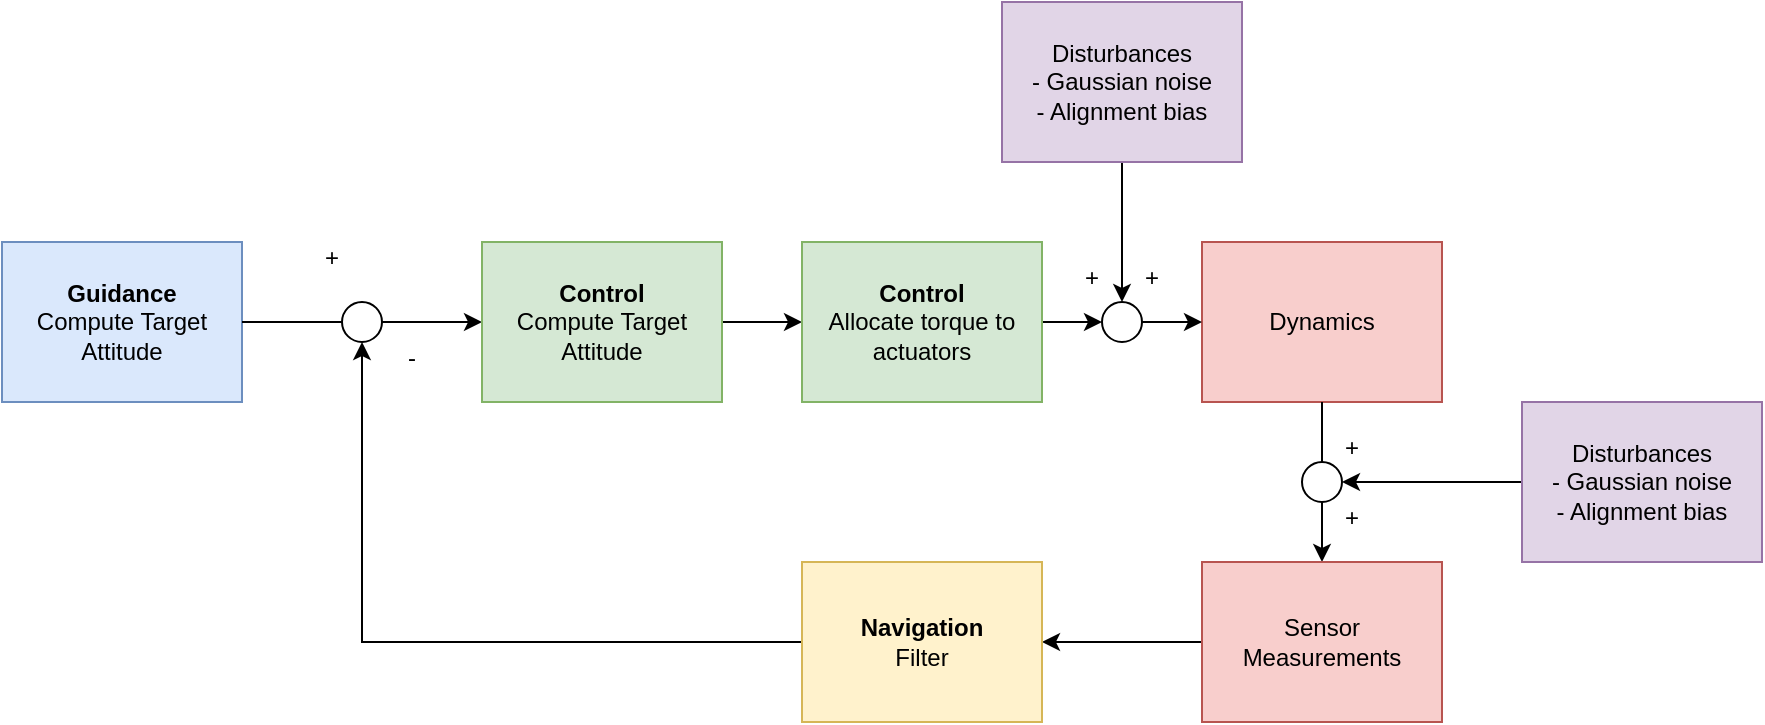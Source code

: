 <mxfile version="15.8.7" type="device" pages="2"><diagram id="_QEaPqHxRn-jxlMOSUVg" name="Page-1"><mxGraphModel dx="1148" dy="721" grid="1" gridSize="10" guides="1" tooltips="1" connect="1" arrows="1" fold="1" page="1" pageScale="1" pageWidth="1100" pageHeight="850" math="0" shadow="0"><root><mxCell id="0"/><mxCell id="1" parent="0"/><mxCell id="atCwj02nx9w8eOT6texb-10" style="edgeStyle=orthogonalEdgeStyle;rounded=0;orthogonalLoop=1;jettySize=auto;html=1;entryX=0;entryY=0.5;entryDx=0;entryDy=0;startArrow=none;" edge="1" parent="1" source="atCwj02nx9w8eOT6texb-22" target="atCwj02nx9w8eOT6texb-2"><mxGeometry relative="1" as="geometry"/></mxCell><mxCell id="atCwj02nx9w8eOT6texb-1" value="&lt;b&gt;Guidance&lt;/b&gt;&lt;br&gt;Compute Target Attitude" style="rounded=0;whiteSpace=wrap;html=1;fillColor=#dae8fc;strokeColor=#6c8ebf;" vertex="1" parent="1"><mxGeometry x="40" y="200" width="120" height="80" as="geometry"/></mxCell><mxCell id="atCwj02nx9w8eOT6texb-11" style="edgeStyle=orthogonalEdgeStyle;rounded=0;orthogonalLoop=1;jettySize=auto;html=1;" edge="1" parent="1" source="atCwj02nx9w8eOT6texb-2" target="atCwj02nx9w8eOT6texb-3"><mxGeometry relative="1" as="geometry"/></mxCell><mxCell id="atCwj02nx9w8eOT6texb-2" value="&lt;b&gt;Control&lt;br&gt;&lt;/b&gt;Compute Target Attitude" style="rounded=0;whiteSpace=wrap;html=1;fillColor=#d5e8d4;strokeColor=#82b366;" vertex="1" parent="1"><mxGeometry x="280" y="200" width="120" height="80" as="geometry"/></mxCell><mxCell id="atCwj02nx9w8eOT6texb-12" style="edgeStyle=orthogonalEdgeStyle;rounded=0;orthogonalLoop=1;jettySize=auto;html=1;entryX=0;entryY=0.5;entryDx=0;entryDy=0;" edge="1" parent="1" source="atCwj02nx9w8eOT6texb-3" target="atCwj02nx9w8eOT6texb-8"><mxGeometry relative="1" as="geometry"/></mxCell><mxCell id="atCwj02nx9w8eOT6texb-3" value="&lt;b&gt;Control&lt;/b&gt;&lt;br&gt;Allocate torque to actuators" style="rounded=0;whiteSpace=wrap;html=1;fillColor=#d5e8d4;strokeColor=#82b366;" vertex="1" parent="1"><mxGeometry x="440" y="200" width="120" height="80" as="geometry"/></mxCell><mxCell id="atCwj02nx9w8eOT6texb-14" style="edgeStyle=orthogonalEdgeStyle;rounded=0;orthogonalLoop=1;jettySize=auto;html=1;entryX=0.5;entryY=0;entryDx=0;entryDy=0;startArrow=none;" edge="1" parent="1" source="atCwj02nx9w8eOT6texb-18" target="atCwj02nx9w8eOT6texb-5"><mxGeometry relative="1" as="geometry"/></mxCell><mxCell id="atCwj02nx9w8eOT6texb-4" value="Dynamics" style="rounded=0;whiteSpace=wrap;html=1;fillColor=#f8cecc;strokeColor=#b85450;" vertex="1" parent="1"><mxGeometry x="640" y="200" width="120" height="80" as="geometry"/></mxCell><mxCell id="atCwj02nx9w8eOT6texb-15" style="edgeStyle=orthogonalEdgeStyle;rounded=0;orthogonalLoop=1;jettySize=auto;html=1;entryX=1;entryY=0.5;entryDx=0;entryDy=0;" edge="1" parent="1" source="atCwj02nx9w8eOT6texb-5" target="atCwj02nx9w8eOT6texb-6"><mxGeometry relative="1" as="geometry"/></mxCell><mxCell id="atCwj02nx9w8eOT6texb-5" value="Sensor Measurements" style="rounded=0;whiteSpace=wrap;html=1;fillColor=#f8cecc;strokeColor=#b85450;" vertex="1" parent="1"><mxGeometry x="640" y="360" width="120" height="80" as="geometry"/></mxCell><mxCell id="atCwj02nx9w8eOT6texb-16" style="edgeStyle=orthogonalEdgeStyle;rounded=0;orthogonalLoop=1;jettySize=auto;html=1;entryX=0.5;entryY=1;entryDx=0;entryDy=0;" edge="1" parent="1" source="atCwj02nx9w8eOT6texb-6" target="atCwj02nx9w8eOT6texb-22"><mxGeometry relative="1" as="geometry"><Array as="points"><mxPoint x="220" y="400"/></Array></mxGeometry></mxCell><mxCell id="atCwj02nx9w8eOT6texb-6" value="&lt;b&gt;Navigation&lt;br&gt;&lt;/b&gt;Filter" style="rounded=0;whiteSpace=wrap;html=1;fillColor=#fff2cc;strokeColor=#d6b656;" vertex="1" parent="1"><mxGeometry x="440" y="360" width="120" height="80" as="geometry"/></mxCell><mxCell id="atCwj02nx9w8eOT6texb-9" style="edgeStyle=orthogonalEdgeStyle;rounded=0;orthogonalLoop=1;jettySize=auto;html=1;entryX=0.5;entryY=0;entryDx=0;entryDy=0;" edge="1" parent="1" source="atCwj02nx9w8eOT6texb-7" target="atCwj02nx9w8eOT6texb-8"><mxGeometry relative="1" as="geometry"/></mxCell><mxCell id="atCwj02nx9w8eOT6texb-7" value="Disturbances&lt;br&gt;- Gaussian noise&lt;br&gt;- Alignment bias" style="rounded=0;whiteSpace=wrap;html=1;fillColor=#e1d5e7;strokeColor=#9673a6;" vertex="1" parent="1"><mxGeometry x="540" y="80" width="120" height="80" as="geometry"/></mxCell><mxCell id="atCwj02nx9w8eOT6texb-13" style="edgeStyle=orthogonalEdgeStyle;rounded=0;orthogonalLoop=1;jettySize=auto;html=1;" edge="1" parent="1" source="atCwj02nx9w8eOT6texb-8" target="atCwj02nx9w8eOT6texb-4"><mxGeometry relative="1" as="geometry"/></mxCell><mxCell id="atCwj02nx9w8eOT6texb-8" value="" style="ellipse;whiteSpace=wrap;html=1;aspect=fixed;" vertex="1" parent="1"><mxGeometry x="590" y="230" width="20" height="20" as="geometry"/></mxCell><mxCell id="atCwj02nx9w8eOT6texb-20" style="edgeStyle=orthogonalEdgeStyle;rounded=0;orthogonalLoop=1;jettySize=auto;html=1;entryX=1;entryY=0.5;entryDx=0;entryDy=0;" edge="1" parent="1" source="atCwj02nx9w8eOT6texb-17" target="atCwj02nx9w8eOT6texb-18"><mxGeometry relative="1" as="geometry"/></mxCell><mxCell id="atCwj02nx9w8eOT6texb-17" value="Disturbances&lt;br&gt;- Gaussian noise&lt;br&gt;- Alignment bias" style="rounded=0;whiteSpace=wrap;html=1;fillColor=#e1d5e7;strokeColor=#9673a6;" vertex="1" parent="1"><mxGeometry x="800" y="280" width="120" height="80" as="geometry"/></mxCell><mxCell id="atCwj02nx9w8eOT6texb-18" value="" style="ellipse;whiteSpace=wrap;html=1;aspect=fixed;" vertex="1" parent="1"><mxGeometry x="690" y="310" width="20" height="20" as="geometry"/></mxCell><mxCell id="atCwj02nx9w8eOT6texb-19" value="" style="edgeStyle=orthogonalEdgeStyle;rounded=0;orthogonalLoop=1;jettySize=auto;html=1;entryX=0.5;entryY=0;entryDx=0;entryDy=0;endArrow=none;" edge="1" parent="1" source="atCwj02nx9w8eOT6texb-4" target="atCwj02nx9w8eOT6texb-18"><mxGeometry relative="1" as="geometry"><mxPoint x="700" y="280" as="sourcePoint"/><mxPoint x="700" y="360" as="targetPoint"/></mxGeometry></mxCell><mxCell id="atCwj02nx9w8eOT6texb-21" value="-" style="text;html=1;strokeColor=none;fillColor=none;align=center;verticalAlign=middle;whiteSpace=wrap;rounded=0;" vertex="1" parent="1"><mxGeometry x="230" y="250" width="30" height="15" as="geometry"/></mxCell><mxCell id="atCwj02nx9w8eOT6texb-22" value="" style="ellipse;whiteSpace=wrap;html=1;aspect=fixed;" vertex="1" parent="1"><mxGeometry x="210" y="230" width="20" height="20" as="geometry"/></mxCell><mxCell id="atCwj02nx9w8eOT6texb-23" value="" style="edgeStyle=orthogonalEdgeStyle;rounded=0;orthogonalLoop=1;jettySize=auto;html=1;entryX=0;entryY=0.5;entryDx=0;entryDy=0;endArrow=none;" edge="1" parent="1" source="atCwj02nx9w8eOT6texb-1" target="atCwj02nx9w8eOT6texb-22"><mxGeometry relative="1" as="geometry"><mxPoint x="160" y="240" as="sourcePoint"/><mxPoint x="280" y="240" as="targetPoint"/></mxGeometry></mxCell><mxCell id="atCwj02nx9w8eOT6texb-24" value="+" style="text;html=1;strokeColor=none;fillColor=none;align=center;verticalAlign=middle;whiteSpace=wrap;rounded=0;" vertex="1" parent="1"><mxGeometry x="190" y="200" width="30" height="15" as="geometry"/></mxCell><mxCell id="atCwj02nx9w8eOT6texb-25" value="+" style="text;html=1;strokeColor=none;fillColor=none;align=center;verticalAlign=middle;whiteSpace=wrap;rounded=0;" vertex="1" parent="1"><mxGeometry x="570" y="210" width="30" height="15" as="geometry"/></mxCell><mxCell id="atCwj02nx9w8eOT6texb-26" value="+" style="text;html=1;strokeColor=none;fillColor=none;align=center;verticalAlign=middle;whiteSpace=wrap;rounded=0;" vertex="1" parent="1"><mxGeometry x="600" y="210" width="30" height="15" as="geometry"/></mxCell><mxCell id="atCwj02nx9w8eOT6texb-27" value="+" style="text;html=1;strokeColor=none;fillColor=none;align=center;verticalAlign=middle;whiteSpace=wrap;rounded=0;" vertex="1" parent="1"><mxGeometry x="700" y="295" width="30" height="15" as="geometry"/></mxCell><mxCell id="atCwj02nx9w8eOT6texb-28" value="+" style="text;html=1;strokeColor=none;fillColor=none;align=center;verticalAlign=middle;whiteSpace=wrap;rounded=0;" vertex="1" parent="1"><mxGeometry x="700" y="330" width="30" height="15" as="geometry"/></mxCell></root></mxGraphModel></diagram><diagram id="xN-nZMjXbAekvRUPJPzT" name="Page-2"><mxGraphModel dx="1148" dy="721" grid="1" gridSize="10" guides="1" tooltips="1" connect="1" arrows="1" fold="1" page="1" pageScale="1" pageWidth="1100" pageHeight="850" math="0" shadow="0"><root><mxCell id="9ea7X1ZQEzOBn0o4Tn83-0"/><mxCell id="9ea7X1ZQEzOBn0o4Tn83-1" parent="9ea7X1ZQEzOBn0o4Tn83-0"/><mxCell id="9ea7X1ZQEzOBn0o4Tn83-31" value="&lt;b&gt;&lt;font face=&quot;computer modern&quot; data-font-src=&quot;https://fonts.googleapis.com/css?family=computer+modern&quot;&gt;Ground Truth&lt;/font&gt;&lt;/b&gt;" style="rounded=0;whiteSpace=wrap;html=1;fillColor=#CCCCCC;align=right;verticalAlign=top;" vertex="1" parent="9ea7X1ZQEzOBn0o4Tn83-1"><mxGeometry x="630" y="70" width="300" height="380" as="geometry"/></mxCell><mxCell id="9ea7X1ZQEzOBn0o4Tn83-30" value="&lt;b&gt;&lt;font face=&quot;computer modern&quot; data-font-src=&quot;https://fonts.googleapis.com/css?family=computer+modern&quot;&gt;Flight Computer&lt;/font&gt;&lt;/b&gt;" style="rounded=0;whiteSpace=wrap;html=1;fillColor=#CCCCCC;fontColor=#333333;strokeColor=#666666;align=left;verticalAlign=bottom;" vertex="1" parent="9ea7X1ZQEzOBn0o4Tn83-1"><mxGeometry x="30" y="187.5" width="540" height="262.5" as="geometry"/></mxCell><mxCell id="9ea7X1ZQEzOBn0o4Tn83-2" style="edgeStyle=orthogonalEdgeStyle;rounded=0;orthogonalLoop=1;jettySize=auto;html=1;entryX=0;entryY=0.5;entryDx=0;entryDy=0;startArrow=none;" edge="1" parent="9ea7X1ZQEzOBn0o4Tn83-1" source="9ea7X1ZQEzOBn0o4Tn83-23" target="9ea7X1ZQEzOBn0o4Tn83-5"><mxGeometry relative="1" as="geometry"/></mxCell><mxCell id="9ea7X1ZQEzOBn0o4Tn83-3" value="&lt;font face=&quot;computer modern&quot; data-font-src=&quot;https://fonts.googleapis.com/css?family=computer+modern&quot;&gt;&lt;b&gt;Guidance&lt;/b&gt;&lt;br&gt;Compute Target Attitude&lt;/font&gt;" style="rounded=0;whiteSpace=wrap;html=1;fillColor=#dae8fc;strokeColor=#6c8ebf;" vertex="1" parent="9ea7X1ZQEzOBn0o4Tn83-1"><mxGeometry x="40" y="200" width="120" height="80" as="geometry"/></mxCell><mxCell id="9ea7X1ZQEzOBn0o4Tn83-4" style="edgeStyle=orthogonalEdgeStyle;rounded=0;orthogonalLoop=1;jettySize=auto;html=1;" edge="1" parent="9ea7X1ZQEzOBn0o4Tn83-1" source="9ea7X1ZQEzOBn0o4Tn83-5" target="9ea7X1ZQEzOBn0o4Tn83-7"><mxGeometry relative="1" as="geometry"/></mxCell><mxCell id="9ea7X1ZQEzOBn0o4Tn83-5" value="&lt;font face=&quot;computer modern&quot; data-font-src=&quot;https://fonts.googleapis.com/css?family=computer+modern&quot;&gt;&lt;b&gt;Control&lt;br&gt;&lt;/b&gt;Compute Target Attitude&lt;/font&gt;" style="rounded=0;whiteSpace=wrap;html=1;fillColor=#d5e8d4;strokeColor=#82b366;" vertex="1" parent="9ea7X1ZQEzOBn0o4Tn83-1"><mxGeometry x="280" y="200" width="120" height="80" as="geometry"/></mxCell><mxCell id="9ea7X1ZQEzOBn0o4Tn83-6" style="edgeStyle=orthogonalEdgeStyle;rounded=0;orthogonalLoop=1;jettySize=auto;html=1;entryX=0;entryY=0.5;entryDx=0;entryDy=0;" edge="1" parent="9ea7X1ZQEzOBn0o4Tn83-1" source="9ea7X1ZQEzOBn0o4Tn83-7" target="9ea7X1ZQEzOBn0o4Tn83-17"><mxGeometry relative="1" as="geometry"/></mxCell><mxCell id="9ea7X1ZQEzOBn0o4Tn83-7" value="&lt;font face=&quot;computer modern&quot; data-font-src=&quot;https://fonts.googleapis.com/css?family=computer+modern&quot;&gt;&lt;b&gt;Control&lt;/b&gt;&lt;br&gt;Allocate torque to actuators&lt;/font&gt;" style="rounded=0;whiteSpace=wrap;html=1;fillColor=#d5e8d4;strokeColor=#82b366;" vertex="1" parent="9ea7X1ZQEzOBn0o4Tn83-1"><mxGeometry x="440" y="200" width="120" height="80" as="geometry"/></mxCell><mxCell id="9ea7X1ZQEzOBn0o4Tn83-8" style="edgeStyle=orthogonalEdgeStyle;rounded=0;orthogonalLoop=1;jettySize=auto;html=1;entryX=0.5;entryY=0;entryDx=0;entryDy=0;startArrow=none;" edge="1" parent="9ea7X1ZQEzOBn0o4Tn83-1" source="9ea7X1ZQEzOBn0o4Tn83-20" target="9ea7X1ZQEzOBn0o4Tn83-11"><mxGeometry relative="1" as="geometry"/></mxCell><mxCell id="9ea7X1ZQEzOBn0o4Tn83-9" value="&lt;font face=&quot;computer modern&quot; data-font-src=&quot;https://fonts.googleapis.com/css?family=computer+modern&quot;&gt;Dynamics&lt;/font&gt;" style="rounded=0;whiteSpace=wrap;html=1;fillColor=#f8cecc;strokeColor=#b85450;" vertex="1" parent="9ea7X1ZQEzOBn0o4Tn83-1"><mxGeometry x="640" y="200" width="120" height="80" as="geometry"/></mxCell><mxCell id="9ea7X1ZQEzOBn0o4Tn83-10" style="edgeStyle=orthogonalEdgeStyle;rounded=0;orthogonalLoop=1;jettySize=auto;html=1;entryX=1;entryY=0.5;entryDx=0;entryDy=0;" edge="1" parent="9ea7X1ZQEzOBn0o4Tn83-1" source="9ea7X1ZQEzOBn0o4Tn83-11" target="9ea7X1ZQEzOBn0o4Tn83-13"><mxGeometry relative="1" as="geometry"/></mxCell><mxCell id="9ea7X1ZQEzOBn0o4Tn83-11" value="&lt;font face=&quot;computer modern&quot; data-font-src=&quot;https://fonts.googleapis.com/css?family=computer+modern&quot;&gt;Sensor Measurements&lt;/font&gt;" style="rounded=0;whiteSpace=wrap;html=1;fillColor=#f8cecc;strokeColor=#b85450;" vertex="1" parent="9ea7X1ZQEzOBn0o4Tn83-1"><mxGeometry x="640" y="360" width="120" height="80" as="geometry"/></mxCell><mxCell id="9ea7X1ZQEzOBn0o4Tn83-12" style="edgeStyle=orthogonalEdgeStyle;rounded=0;orthogonalLoop=1;jettySize=auto;html=1;entryX=0.5;entryY=1;entryDx=0;entryDy=0;" edge="1" parent="9ea7X1ZQEzOBn0o4Tn83-1" source="9ea7X1ZQEzOBn0o4Tn83-13" target="9ea7X1ZQEzOBn0o4Tn83-23"><mxGeometry relative="1" as="geometry"><Array as="points"><mxPoint x="220" y="400"/></Array></mxGeometry></mxCell><mxCell id="9ea7X1ZQEzOBn0o4Tn83-13" value="&lt;font face=&quot;computer modern&quot; data-font-src=&quot;https://fonts.googleapis.com/css?family=computer+modern&quot;&gt;&lt;b&gt;Navigation&lt;br&gt;&lt;/b&gt;Filter&lt;/font&gt;" style="rounded=0;whiteSpace=wrap;html=1;fillColor=#fff2cc;strokeColor=#d6b656;" vertex="1" parent="9ea7X1ZQEzOBn0o4Tn83-1"><mxGeometry x="360" y="360" width="120" height="80" as="geometry"/></mxCell><mxCell id="9ea7X1ZQEzOBn0o4Tn83-14" style="edgeStyle=orthogonalEdgeStyle;rounded=0;orthogonalLoop=1;jettySize=auto;html=1;entryX=0.5;entryY=0;entryDx=0;entryDy=0;" edge="1" parent="9ea7X1ZQEzOBn0o4Tn83-1" source="9ea7X1ZQEzOBn0o4Tn83-15" target="9ea7X1ZQEzOBn0o4Tn83-17"><mxGeometry relative="1" as="geometry"/></mxCell><mxCell id="9ea7X1ZQEzOBn0o4Tn83-15" value="&lt;font face=&quot;computer modern&quot; data-font-src=&quot;https://fonts.googleapis.com/css?family=computer+modern&quot;&gt;Disturbances&lt;br&gt;- Gaussian noise&lt;br&gt;- Alignment bias&lt;/font&gt;" style="rounded=0;whiteSpace=wrap;html=1;fillColor=#e1d5e7;strokeColor=#9673a6;" vertex="1" parent="9ea7X1ZQEzOBn0o4Tn83-1"><mxGeometry x="640" y="80" width="120" height="80" as="geometry"/></mxCell><mxCell id="9ea7X1ZQEzOBn0o4Tn83-16" style="edgeStyle=orthogonalEdgeStyle;rounded=0;orthogonalLoop=1;jettySize=auto;html=1;" edge="1" parent="9ea7X1ZQEzOBn0o4Tn83-1" source="9ea7X1ZQEzOBn0o4Tn83-17" target="9ea7X1ZQEzOBn0o4Tn83-9"><mxGeometry relative="1" as="geometry"/></mxCell><mxCell id="9ea7X1ZQEzOBn0o4Tn83-17" value="" style="ellipse;whiteSpace=wrap;html=1;aspect=fixed;" vertex="1" parent="9ea7X1ZQEzOBn0o4Tn83-1"><mxGeometry x="590" y="230" width="20" height="20" as="geometry"/></mxCell><mxCell id="9ea7X1ZQEzOBn0o4Tn83-18" style="edgeStyle=orthogonalEdgeStyle;rounded=0;orthogonalLoop=1;jettySize=auto;html=1;entryX=1;entryY=0.5;entryDx=0;entryDy=0;" edge="1" parent="9ea7X1ZQEzOBn0o4Tn83-1" source="9ea7X1ZQEzOBn0o4Tn83-19" target="9ea7X1ZQEzOBn0o4Tn83-20"><mxGeometry relative="1" as="geometry"/></mxCell><mxCell id="9ea7X1ZQEzOBn0o4Tn83-19" value="&lt;font face=&quot;computer modern&quot; data-font-src=&quot;https://fonts.googleapis.com/css?family=computer+modern&quot;&gt;Disturbances&lt;br&gt;- Gaussian noise&lt;br&gt;- Alignment bias&lt;/font&gt;" style="rounded=0;whiteSpace=wrap;html=1;fillColor=#e1d5e7;strokeColor=#9673a6;" vertex="1" parent="9ea7X1ZQEzOBn0o4Tn83-1"><mxGeometry x="800" y="280" width="120" height="80" as="geometry"/></mxCell><mxCell id="9ea7X1ZQEzOBn0o4Tn83-20" value="" style="ellipse;whiteSpace=wrap;html=1;aspect=fixed;" vertex="1" parent="9ea7X1ZQEzOBn0o4Tn83-1"><mxGeometry x="690" y="310" width="20" height="20" as="geometry"/></mxCell><mxCell id="9ea7X1ZQEzOBn0o4Tn83-21" value="" style="edgeStyle=orthogonalEdgeStyle;rounded=0;orthogonalLoop=1;jettySize=auto;html=1;entryX=0.5;entryY=0;entryDx=0;entryDy=0;endArrow=none;" edge="1" parent="9ea7X1ZQEzOBn0o4Tn83-1" source="9ea7X1ZQEzOBn0o4Tn83-9" target="9ea7X1ZQEzOBn0o4Tn83-20"><mxGeometry relative="1" as="geometry"><mxPoint x="700" y="280" as="sourcePoint"/><mxPoint x="700" y="360" as="targetPoint"/></mxGeometry></mxCell><mxCell id="9ea7X1ZQEzOBn0o4Tn83-22" value="-" style="text;html=1;strokeColor=none;fillColor=none;align=center;verticalAlign=middle;whiteSpace=wrap;rounded=0;" vertex="1" parent="9ea7X1ZQEzOBn0o4Tn83-1"><mxGeometry x="230" y="250" width="30" height="15" as="geometry"/></mxCell><mxCell id="9ea7X1ZQEzOBn0o4Tn83-23" value="" style="ellipse;whiteSpace=wrap;html=1;aspect=fixed;" vertex="1" parent="9ea7X1ZQEzOBn0o4Tn83-1"><mxGeometry x="210" y="230" width="20" height="20" as="geometry"/></mxCell><mxCell id="9ea7X1ZQEzOBn0o4Tn83-24" value="" style="edgeStyle=orthogonalEdgeStyle;rounded=0;orthogonalLoop=1;jettySize=auto;html=1;entryX=0;entryY=0.5;entryDx=0;entryDy=0;endArrow=none;" edge="1" parent="9ea7X1ZQEzOBn0o4Tn83-1" source="9ea7X1ZQEzOBn0o4Tn83-3" target="9ea7X1ZQEzOBn0o4Tn83-23"><mxGeometry relative="1" as="geometry"><mxPoint x="160" y="240" as="sourcePoint"/><mxPoint x="280" y="240" as="targetPoint"/></mxGeometry></mxCell><mxCell id="9ea7X1ZQEzOBn0o4Tn83-25" value="+" style="text;html=1;strokeColor=none;fillColor=none;align=center;verticalAlign=middle;whiteSpace=wrap;rounded=0;" vertex="1" parent="9ea7X1ZQEzOBn0o4Tn83-1"><mxGeometry x="190" y="200" width="30" height="15" as="geometry"/></mxCell><mxCell id="9ea7X1ZQEzOBn0o4Tn83-26" value="+" style="text;html=1;strokeColor=none;fillColor=none;align=center;verticalAlign=middle;whiteSpace=wrap;rounded=0;" vertex="1" parent="9ea7X1ZQEzOBn0o4Tn83-1"><mxGeometry x="570" y="210" width="30" height="15" as="geometry"/></mxCell><mxCell id="9ea7X1ZQEzOBn0o4Tn83-27" value="+" style="text;html=1;strokeColor=none;fillColor=none;align=center;verticalAlign=middle;whiteSpace=wrap;rounded=0;" vertex="1" parent="9ea7X1ZQEzOBn0o4Tn83-1"><mxGeometry x="600" y="210" width="30" height="15" as="geometry"/></mxCell><mxCell id="9ea7X1ZQEzOBn0o4Tn83-28" value="+" style="text;html=1;strokeColor=none;fillColor=none;align=center;verticalAlign=middle;whiteSpace=wrap;rounded=0;" vertex="1" parent="9ea7X1ZQEzOBn0o4Tn83-1"><mxGeometry x="700" y="295" width="30" height="15" as="geometry"/></mxCell><mxCell id="9ea7X1ZQEzOBn0o4Tn83-29" value="+" style="text;html=1;strokeColor=none;fillColor=none;align=center;verticalAlign=middle;whiteSpace=wrap;rounded=0;" vertex="1" parent="9ea7X1ZQEzOBn0o4Tn83-1"><mxGeometry x="700" y="330" width="30" height="15" as="geometry"/></mxCell></root></mxGraphModel></diagram></mxfile>